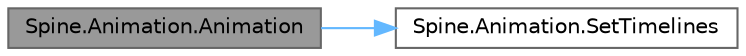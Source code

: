 digraph "Spine.Animation.Animation"
{
 // LATEX_PDF_SIZE
  bgcolor="transparent";
  edge [fontname=Helvetica,fontsize=10,labelfontname=Helvetica,labelfontsize=10];
  node [fontname=Helvetica,fontsize=10,shape=box,height=0.2,width=0.4];
  rankdir="LR";
  Node1 [id="Node000001",label="Spine.Animation.Animation",height=0.2,width=0.4,color="gray40", fillcolor="grey60", style="filled", fontcolor="black",tooltip=" "];
  Node1 -> Node2 [id="edge1_Node000001_Node000002",color="steelblue1",style="solid",tooltip=" "];
  Node2 [id="Node000002",label="Spine.Animation.SetTimelines",height=0.2,width=0.4,color="grey40", fillcolor="white", style="filled",URL="$class_spine_1_1_animation.html#a7439dfdabadcbea2fb3772e7ca9ee32a",tooltip=" "];
}
